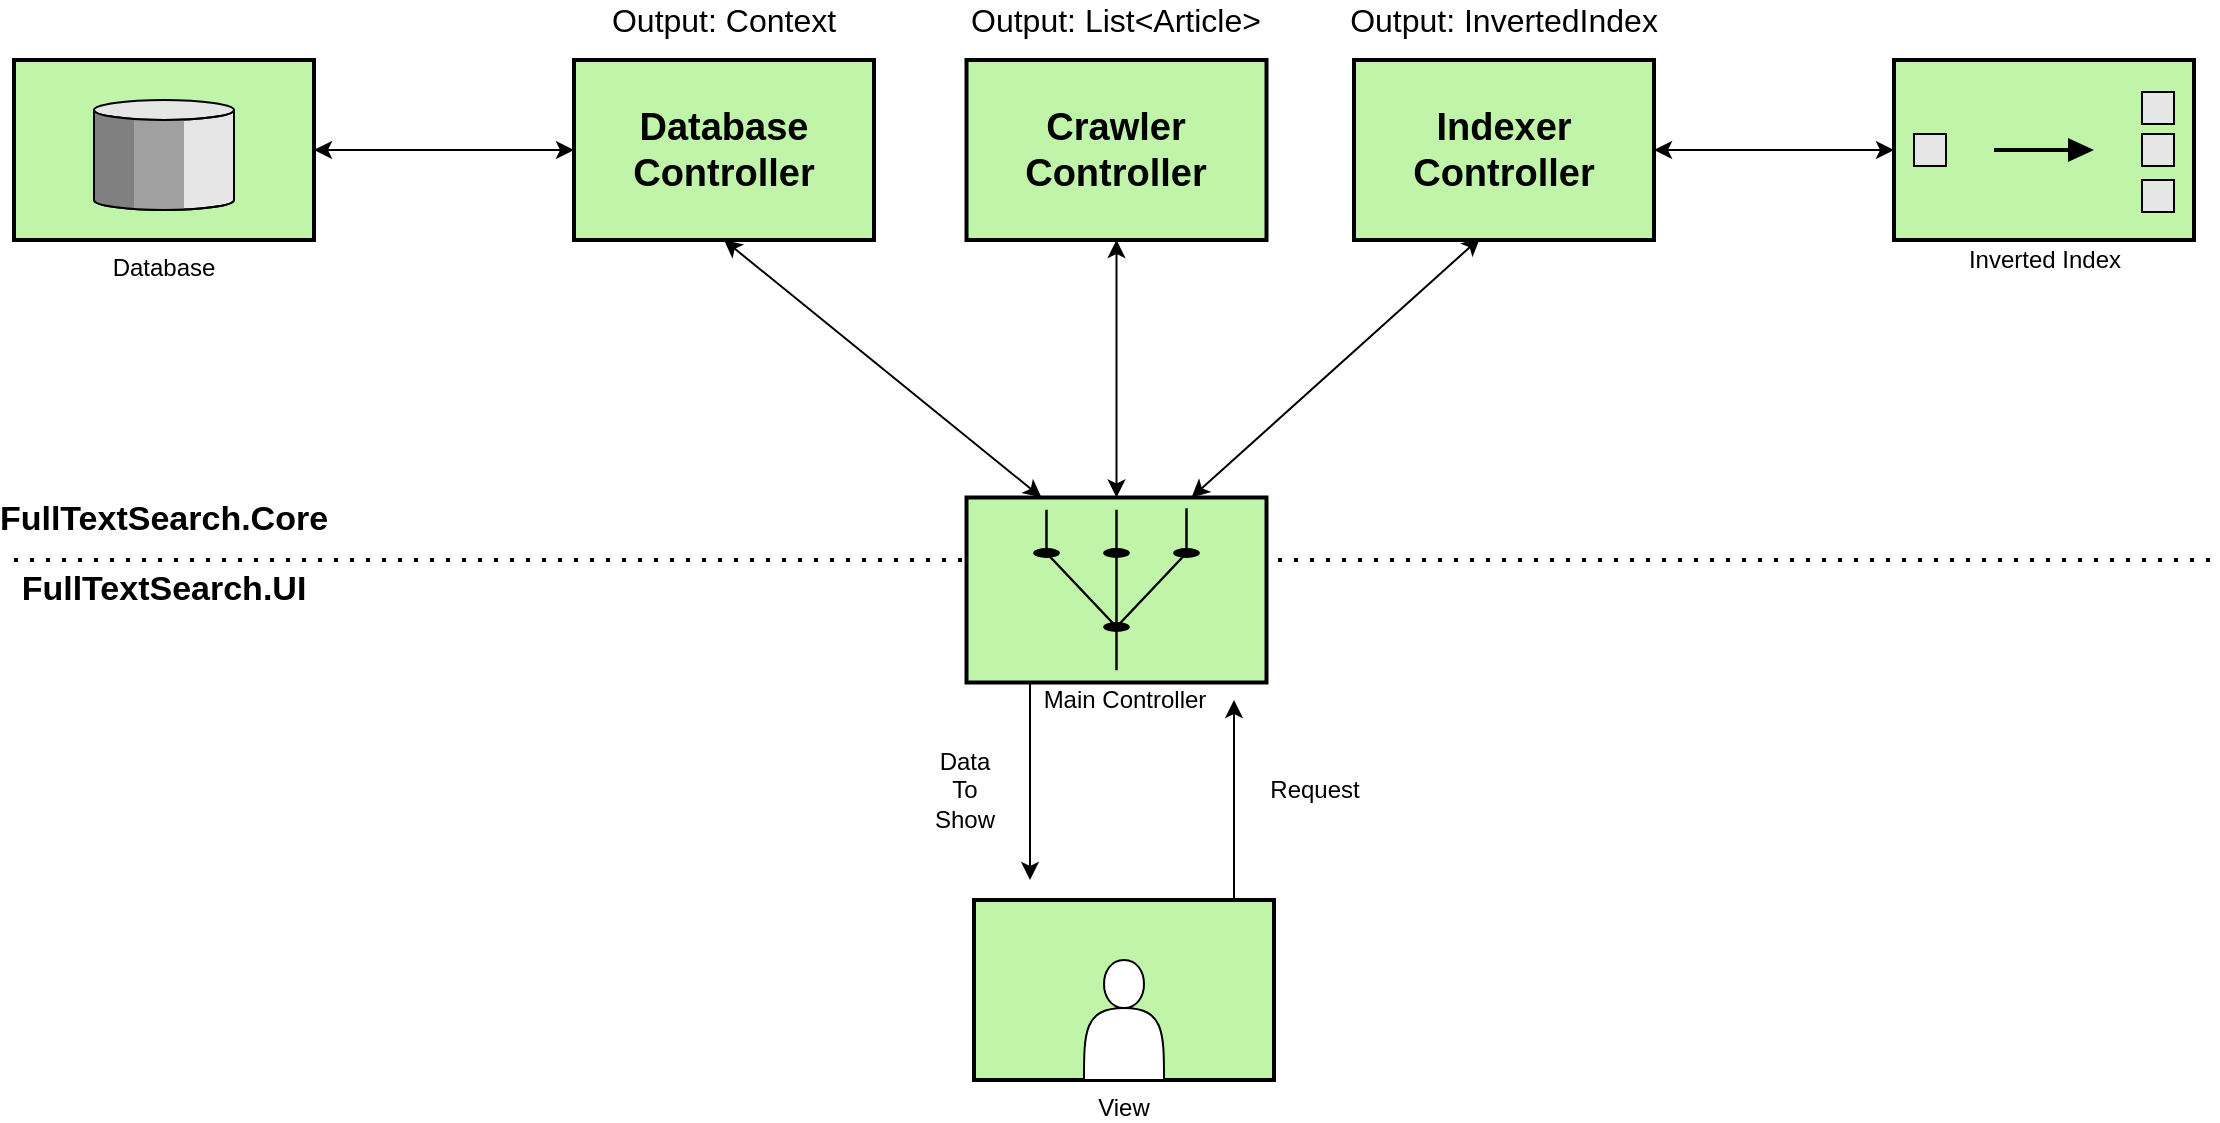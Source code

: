 <mxfile version="14.6.13" type="github">
  <diagram name="Page-1" id="74b105a0-9070-1c63-61bc-23e55f88626e">
    <mxGraphModel dx="1422" dy="772" grid="1" gridSize="10" guides="1" tooltips="1" connect="1" arrows="1" fold="1" page="1" pageScale="1.5" pageWidth="1169" pageHeight="826" background="none" math="0" shadow="0">
      <root>
        <mxCell id="0" style=";html=1;" />
        <mxCell id="1" style=";html=1;" parent="0" />
        <mxCell id="IZ_Vy5QdtaryBh9xV_fW-26" value="" style="edgeStyle=orthogonalEdgeStyle;rounded=0;orthogonalLoop=1;jettySize=auto;html=1;" edge="1" parent="1" source="IZ_Vy5QdtaryBh9xV_fW-6">
          <mxGeometry relative="1" as="geometry">
            <mxPoint x="710" y="520" as="targetPoint" />
            <Array as="points">
              <mxPoint x="710" y="600" />
              <mxPoint x="710" y="600" />
            </Array>
          </mxGeometry>
        </mxCell>
        <mxCell id="IZ_Vy5QdtaryBh9xV_fW-6" value="View" style="strokeWidth=2;dashed=0;align=center;fontSize=12;shape=rect;verticalLabelPosition=bottom;verticalAlign=top;fillColor=#c0f5a9" vertex="1" parent="1">
          <mxGeometry x="580" y="620" width="150" height="90" as="geometry" />
        </mxCell>
        <mxCell id="IZ_Vy5QdtaryBh9xV_fW-9" value="" style="shape=actor;whiteSpace=wrap;html=1;" vertex="1" parent="1">
          <mxGeometry x="635" y="650" width="40" height="60" as="geometry" />
        </mxCell>
        <mxCell id="IZ_Vy5QdtaryBh9xV_fW-31" value="" style="edgeStyle=orthogonalEdgeStyle;rounded=0;orthogonalLoop=1;jettySize=auto;html=1;exitX=0.03;exitY=0.1;exitDx=0;exitDy=0;exitPerimeter=0;" edge="1" parent="1" source="IZ_Vy5QdtaryBh9xV_fW-18">
          <mxGeometry relative="1" as="geometry">
            <mxPoint x="608" y="560" as="sourcePoint" />
            <mxPoint x="608" y="610" as="targetPoint" />
          </mxGeometry>
        </mxCell>
        <mxCell id="IZ_Vy5QdtaryBh9xV_fW-13" value="Database&#xa;" style="strokeWidth=2;dashed=0;align=center;fontSize=12;verticalLabelPosition=bottom;verticalAlign=top;shape=mxgraph.eip.message_store;fillColor=#c0f5a9" vertex="1" parent="1">
          <mxGeometry x="100" y="200" width="150" height="90" as="geometry" />
        </mxCell>
        <mxCell id="IZ_Vy5QdtaryBh9xV_fW-18" value="Main Controller" style="text;html=1;align=center;verticalAlign=middle;resizable=0;points=[];autosize=1;strokeColor=none;" vertex="1" parent="1">
          <mxGeometry x="605" y="510" width="100" height="20" as="geometry" />
        </mxCell>
        <mxCell id="IZ_Vy5QdtaryBh9xV_fW-23" value="Inverted Index" style="text;html=1;align=center;verticalAlign=middle;resizable=0;points=[];autosize=1;strokeColor=none;" vertex="1" parent="1">
          <mxGeometry x="1070" y="290" width="90" height="20" as="geometry" />
        </mxCell>
        <mxCell id="IZ_Vy5QdtaryBh9xV_fW-25" value="" style="strokeWidth=2;outlineConnect=0;dashed=0;align=center;fontSize=8;fillColor=#c0f5a9;verticalLabelPosition=bottom;verticalAlign=top;shape=mxgraph.eip.splitter;" vertex="1" parent="1">
          <mxGeometry x="1040" y="200" width="150" height="90" as="geometry" />
        </mxCell>
        <mxCell id="IZ_Vy5QdtaryBh9xV_fW-32" value="Data&lt;br&gt;To&lt;br&gt;Show" style="text;html=1;align=center;verticalAlign=middle;resizable=0;points=[];autosize=1;strokeColor=none;rotation=0;" vertex="1" parent="1">
          <mxGeometry x="550" y="540" width="50" height="50" as="geometry" />
        </mxCell>
        <mxCell id="IZ_Vy5QdtaryBh9xV_fW-33" value="Request" style="text;html=1;align=center;verticalAlign=middle;resizable=0;points=[];autosize=1;strokeColor=none;rotation=0;" vertex="1" parent="1">
          <mxGeometry x="720" y="555" width="60" height="20" as="geometry" />
        </mxCell>
        <mxCell id="IZ_Vy5QdtaryBh9xV_fW-35" value="" style="strokeWidth=2;dashed=0;align=center;fontSize=12;shape=rect;verticalLabelPosition=bottom;verticalAlign=top;fillColor=#c0f5a9" vertex="1" parent="1">
          <mxGeometry x="576.25" y="200" width="150" height="90" as="geometry" />
        </mxCell>
        <mxCell id="IZ_Vy5QdtaryBh9xV_fW-36" value="Crawler&lt;br&gt;Controller" style="text;html=1;strokeColor=none;fillColor=none;align=center;verticalAlign=middle;whiteSpace=wrap;rounded=0;fontStyle=1;fontSize=19;" vertex="1" parent="1">
          <mxGeometry x="601.25" y="225" width="100" height="40" as="geometry" />
        </mxCell>
        <mxCell id="IZ_Vy5QdtaryBh9xV_fW-38" value="" style="strokeWidth=2;dashed=0;align=center;fontSize=12;shape=rect;verticalLabelPosition=bottom;verticalAlign=top;fillColor=#c0f5a9" vertex="1" parent="1">
          <mxGeometry x="380" y="200" width="150" height="90" as="geometry" />
        </mxCell>
        <mxCell id="IZ_Vy5QdtaryBh9xV_fW-39" value="" style="strokeWidth=2;dashed=0;align=center;fontSize=12;shape=rect;verticalLabelPosition=bottom;verticalAlign=top;fillColor=#c0f5a9" vertex="1" parent="1">
          <mxGeometry x="770" y="200" width="150" height="90" as="geometry" />
        </mxCell>
        <mxCell id="IZ_Vy5QdtaryBh9xV_fW-40" value="Database Controller" style="text;html=1;strokeColor=none;fillColor=none;align=center;verticalAlign=middle;whiteSpace=wrap;rounded=0;fontStyle=1;fontSize=19;" vertex="1" parent="1">
          <mxGeometry x="405" y="225" width="100" height="40" as="geometry" />
        </mxCell>
        <mxCell id="IZ_Vy5QdtaryBh9xV_fW-41" value="Indexer Controller" style="text;html=1;strokeColor=none;fillColor=none;align=center;verticalAlign=middle;whiteSpace=wrap;rounded=0;fontStyle=1;fontSize=19;" vertex="1" parent="1">
          <mxGeometry x="795" y="225" width="100" height="40" as="geometry" />
        </mxCell>
        <mxCell id="IZ_Vy5QdtaryBh9xV_fW-46" value="" style="endArrow=classic;startArrow=classic;html=1;fontSize=19;entryX=0;entryY=0.5;entryDx=0;entryDy=0;entryPerimeter=0;exitX=1;exitY=0.5;exitDx=0;exitDy=0;" edge="1" parent="1" source="IZ_Vy5QdtaryBh9xV_fW-39" target="IZ_Vy5QdtaryBh9xV_fW-25">
          <mxGeometry width="50" height="50" relative="1" as="geometry">
            <mxPoint x="610" y="440" as="sourcePoint" />
            <mxPoint x="660" y="390" as="targetPoint" />
          </mxGeometry>
        </mxCell>
        <mxCell id="IZ_Vy5QdtaryBh9xV_fW-47" value="" style="endArrow=classic;startArrow=classic;html=1;fontSize=19;entryX=1;entryY=0.5;entryDx=0;entryDy=0;entryPerimeter=0;exitX=0;exitY=0.5;exitDx=0;exitDy=0;" edge="1" parent="1" source="IZ_Vy5QdtaryBh9xV_fW-38" target="IZ_Vy5QdtaryBh9xV_fW-13">
          <mxGeometry width="50" height="50" relative="1" as="geometry">
            <mxPoint x="610" y="440" as="sourcePoint" />
            <mxPoint x="660" y="390" as="targetPoint" />
          </mxGeometry>
        </mxCell>
        <mxCell id="IZ_Vy5QdtaryBh9xV_fW-48" value="" style="endArrow=classic;startArrow=classic;html=1;fontSize=19;entryX=0.5;entryY=1;entryDx=0;entryDy=0;exitX=1;exitY=0.5;exitDx=0;exitDy=0;exitPerimeter=0;" edge="1" parent="1" source="IZ_Vy5QdtaryBh9xV_fW-12" target="IZ_Vy5QdtaryBh9xV_fW-35">
          <mxGeometry width="50" height="50" relative="1" as="geometry">
            <mxPoint x="610" y="440" as="sourcePoint" />
            <mxPoint x="660" y="390" as="targetPoint" />
          </mxGeometry>
        </mxCell>
        <mxCell id="IZ_Vy5QdtaryBh9xV_fW-49" value="" style="endArrow=classic;startArrow=classic;html=1;fontSize=19;entryX=0.5;entryY=1;entryDx=0;entryDy=0;exitX=1;exitY=0.25;exitDx=0;exitDy=0;exitPerimeter=0;" edge="1" parent="1" source="IZ_Vy5QdtaryBh9xV_fW-12" target="IZ_Vy5QdtaryBh9xV_fW-38">
          <mxGeometry width="50" height="50" relative="1" as="geometry">
            <mxPoint x="610" y="440" as="sourcePoint" />
            <mxPoint x="660" y="390" as="targetPoint" />
          </mxGeometry>
        </mxCell>
        <mxCell id="IZ_Vy5QdtaryBh9xV_fW-50" value="" style="endArrow=classic;startArrow=classic;html=1;fontSize=19;entryX=0.42;entryY=0.989;entryDx=0;entryDy=0;exitX=1;exitY=0.75;exitDx=0;exitDy=0;exitPerimeter=0;entryPerimeter=0;" edge="1" parent="1" source="IZ_Vy5QdtaryBh9xV_fW-12" target="IZ_Vy5QdtaryBh9xV_fW-39">
          <mxGeometry width="50" height="50" relative="1" as="geometry">
            <mxPoint x="661.25" y="428.75" as="sourcePoint" />
            <mxPoint x="661.25" y="300" as="targetPoint" />
          </mxGeometry>
        </mxCell>
        <mxCell id="IZ_Vy5QdtaryBh9xV_fW-51" value="Output: List&amp;lt;Article&amp;gt;" style="text;html=1;strokeColor=none;fillColor=none;align=center;verticalAlign=middle;whiteSpace=wrap;rounded=0;fontSize=16;" vertex="1" parent="1">
          <mxGeometry x="546.25" y="170" width="210" height="20" as="geometry" />
        </mxCell>
        <mxCell id="IZ_Vy5QdtaryBh9xV_fW-52" value="Output: InvertedIndex" style="text;html=1;strokeColor=none;fillColor=none;align=center;verticalAlign=middle;whiteSpace=wrap;rounded=0;fontSize=16;" vertex="1" parent="1">
          <mxGeometry x="740" y="170" width="210" height="20" as="geometry" />
        </mxCell>
        <mxCell id="IZ_Vy5QdtaryBh9xV_fW-53" value="Output: Context" style="text;html=1;strokeColor=none;fillColor=none;align=center;verticalAlign=middle;whiteSpace=wrap;rounded=0;fontSize=16;" vertex="1" parent="1">
          <mxGeometry x="350" y="170" width="210" height="20" as="geometry" />
        </mxCell>
        <mxCell id="IZ_Vy5QdtaryBh9xV_fW-54" value="" style="endArrow=none;dashed=1;html=1;dashPattern=1 3;strokeWidth=2;fontSize=16;" edge="1" parent="1">
          <mxGeometry width="50" height="50" relative="1" as="geometry">
            <mxPoint x="100" y="450" as="sourcePoint" />
            <mxPoint x="1200" y="450" as="targetPoint" />
          </mxGeometry>
        </mxCell>
        <mxCell id="IZ_Vy5QdtaryBh9xV_fW-12" value="" style="strokeWidth=2;dashed=0;align=center;fontSize=12;fillColor=#c0f5a9;verticalLabelPosition=bottom;verticalAlign=top;shape=mxgraph.eip.recipient_list;rotation=-90;" vertex="1" parent="1">
          <mxGeometry x="605" y="390" width="92.5" height="150" as="geometry" />
        </mxCell>
        <mxCell id="IZ_Vy5QdtaryBh9xV_fW-55" value="FullTextSearch.Core" style="text;html=1;strokeColor=none;fillColor=none;align=center;verticalAlign=middle;whiteSpace=wrap;rounded=0;fontSize=17;fontStyle=1" vertex="1" parent="1">
          <mxGeometry x="155" y="420" width="40" height="20" as="geometry" />
        </mxCell>
        <mxCell id="IZ_Vy5QdtaryBh9xV_fW-56" value="FullTextSearch.UI" style="text;html=1;strokeColor=none;fillColor=none;align=center;verticalAlign=middle;whiteSpace=wrap;rounded=0;fontSize=17;fontStyle=1" vertex="1" parent="1">
          <mxGeometry x="155" y="455" width="40" height="20" as="geometry" />
        </mxCell>
      </root>
    </mxGraphModel>
  </diagram>
</mxfile>
